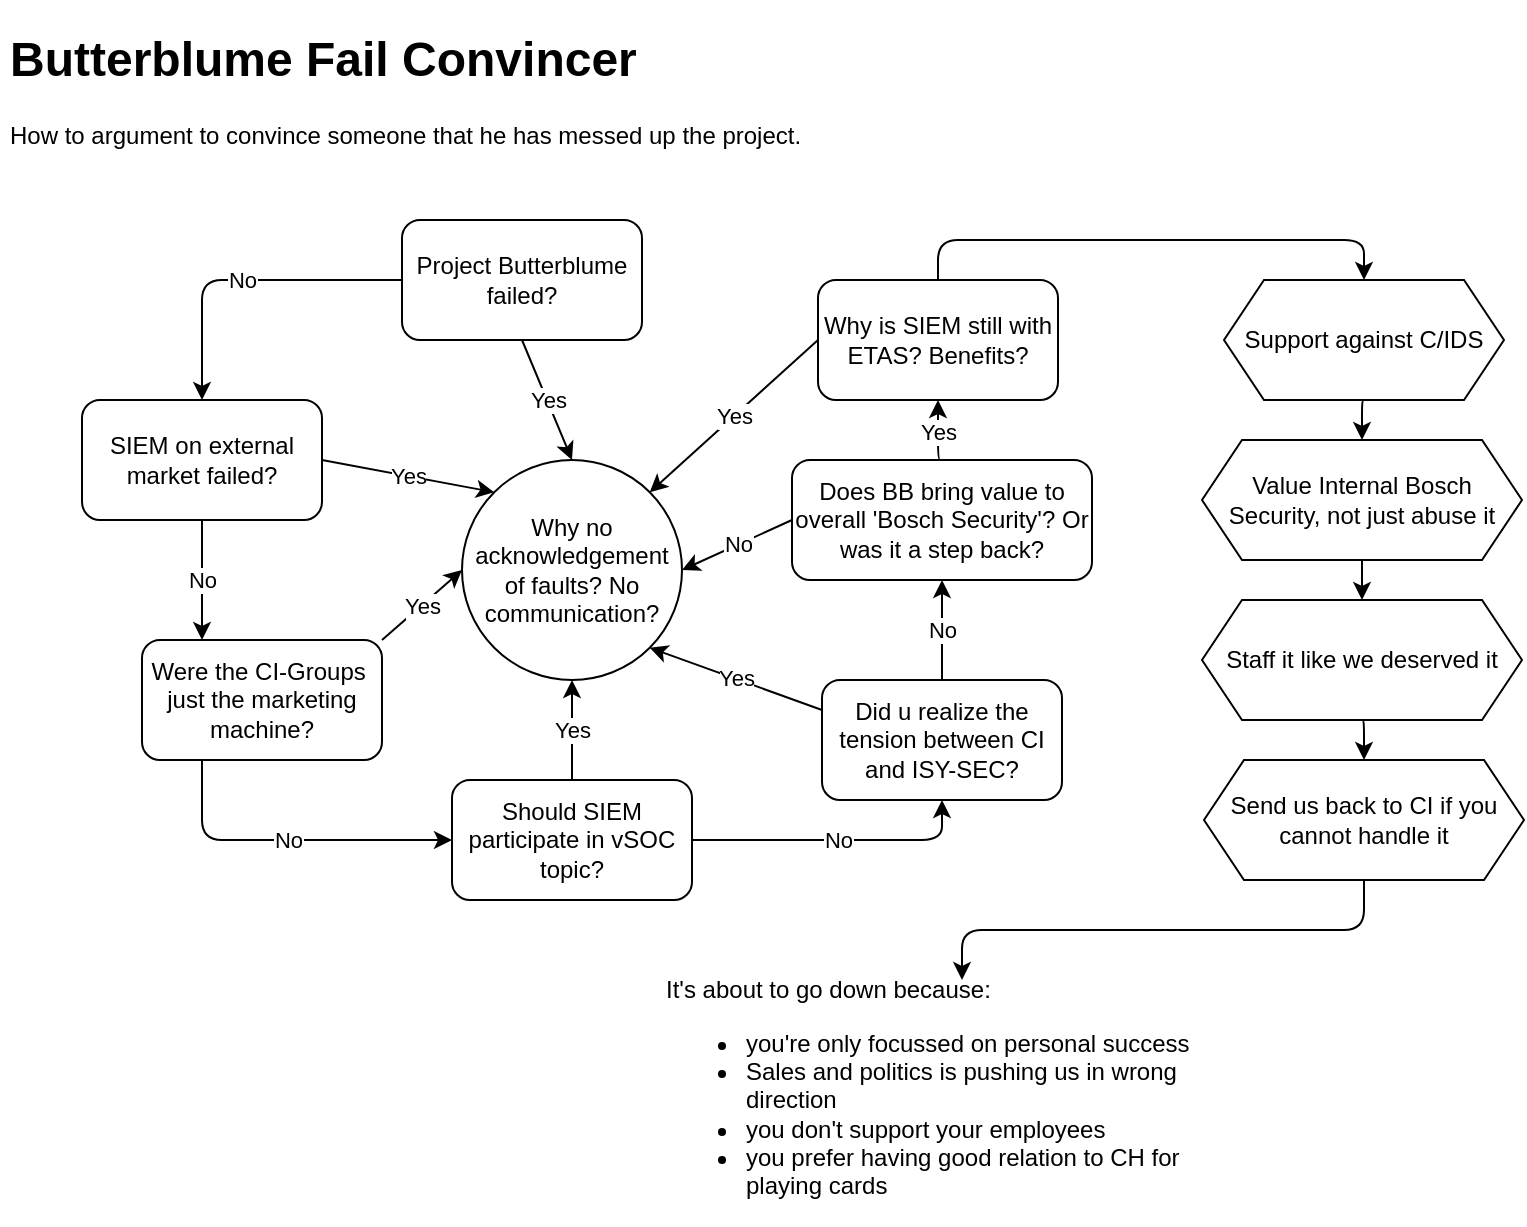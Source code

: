 <mxfile version="13.5.9" type="github"><diagram id="XMbbLfNYFDRXuA-zbz-r" name="Page-1"><mxGraphModel dx="1894" dy="769" grid="1" gridSize="10" guides="1" tooltips="1" connect="1" arrows="1" fold="1" page="1" pageScale="1" pageWidth="827" pageHeight="1169" math="0" shadow="0"><root><mxCell id="0"/><mxCell id="1" parent="0"/><mxCell id="ZZ8Sq0GbdoKP23Bn9hQ8-3" value="&lt;h1&gt;Butterblume Fail Convincer&lt;/h1&gt;&lt;p&gt;How to argument to convince someone that he has messed up the project.&lt;br&gt;&lt;/p&gt;" style="text;html=1;strokeColor=none;fillColor=none;spacing=5;spacingTop=-20;whiteSpace=wrap;overflow=hidden;rounded=0;" parent="1" vertex="1"><mxGeometry x="9" y="10" width="551" height="80" as="geometry"/></mxCell><mxCell id="vQv6NK-90WROetTzSbnZ-25" value="No" style="edgeStyle=orthogonalEdgeStyle;curved=0;rounded=1;sketch=0;orthogonalLoop=1;jettySize=auto;html=1;exitX=0;exitY=0.5;exitDx=0;exitDy=0;entryX=0.5;entryY=0;entryDx=0;entryDy=0;" edge="1" parent="1" source="vQv6NK-90WROetTzSbnZ-15" target="vQv6NK-90WROetTzSbnZ-16"><mxGeometry relative="1" as="geometry"/></mxCell><mxCell id="vQv6NK-90WROetTzSbnZ-15" value="Project Butterblume failed?" style="rounded=1;whiteSpace=wrap;html=1;sketch=0;" vertex="1" parent="1"><mxGeometry x="210" y="110" width="120" height="60" as="geometry"/></mxCell><mxCell id="vQv6NK-90WROetTzSbnZ-26" value="No" style="edgeStyle=orthogonalEdgeStyle;curved=0;rounded=1;sketch=0;orthogonalLoop=1;jettySize=auto;html=1;exitX=0.5;exitY=1;exitDx=0;exitDy=0;entryX=0.25;entryY=0;entryDx=0;entryDy=0;" edge="1" parent="1" source="vQv6NK-90WROetTzSbnZ-16" target="vQv6NK-90WROetTzSbnZ-20"><mxGeometry relative="1" as="geometry"/></mxCell><mxCell id="vQv6NK-90WROetTzSbnZ-16" value="SIEM on external market failed?" style="rounded=1;whiteSpace=wrap;html=1;sketch=0;" vertex="1" parent="1"><mxGeometry x="50" y="200" width="120" height="60" as="geometry"/></mxCell><mxCell id="vQv6NK-90WROetTzSbnZ-29" value="No" style="edgeStyle=orthogonalEdgeStyle;curved=0;rounded=1;sketch=0;orthogonalLoop=1;jettySize=auto;html=1;exitX=0.5;exitY=0;exitDx=0;exitDy=0;" edge="1" parent="1" source="vQv6NK-90WROetTzSbnZ-17" target="vQv6NK-90WROetTzSbnZ-22"><mxGeometry relative="1" as="geometry"/></mxCell><mxCell id="vQv6NK-90WROetTzSbnZ-17" value="Did u realize the tension between CI and ISY-SEC?" style="rounded=1;whiteSpace=wrap;html=1;sketch=0;" vertex="1" parent="1"><mxGeometry x="420" y="340" width="120" height="60" as="geometry"/></mxCell><mxCell id="vQv6NK-90WROetTzSbnZ-18" value="Why no acknowledgement of faults? No communication?" style="ellipse;whiteSpace=wrap;html=1;aspect=fixed;rounded=0;sketch=0;" vertex="1" parent="1"><mxGeometry x="240" y="230" width="110" height="110" as="geometry"/></mxCell><mxCell id="vQv6NK-90WROetTzSbnZ-28" value="No" style="edgeStyle=orthogonalEdgeStyle;curved=0;rounded=1;sketch=0;orthogonalLoop=1;jettySize=auto;html=1;exitX=1;exitY=0.5;exitDx=0;exitDy=0;entryX=0.5;entryY=1;entryDx=0;entryDy=0;" edge="1" parent="1" source="vQv6NK-90WROetTzSbnZ-19" target="vQv6NK-90WROetTzSbnZ-17"><mxGeometry relative="1" as="geometry"/></mxCell><mxCell id="vQv6NK-90WROetTzSbnZ-19" value="Should SIEM participate in vSOC topic?" style="rounded=1;whiteSpace=wrap;html=1;sketch=0;" vertex="1" parent="1"><mxGeometry x="235" y="390" width="120" height="60" as="geometry"/></mxCell><mxCell id="vQv6NK-90WROetTzSbnZ-27" value="No" style="edgeStyle=orthogonalEdgeStyle;curved=0;rounded=1;sketch=0;orthogonalLoop=1;jettySize=auto;html=1;exitX=0.25;exitY=1;exitDx=0;exitDy=0;entryX=0;entryY=0.5;entryDx=0;entryDy=0;" edge="1" parent="1" source="vQv6NK-90WROetTzSbnZ-20" target="vQv6NK-90WROetTzSbnZ-19"><mxGeometry relative="1" as="geometry"/></mxCell><mxCell id="vQv6NK-90WROetTzSbnZ-20" value="Were the CI-Groups&amp;nbsp; just the marketing machine?" style="rounded=1;whiteSpace=wrap;html=1;sketch=0;" vertex="1" parent="1"><mxGeometry x="80" y="320" width="120" height="60" as="geometry"/></mxCell><mxCell id="vQv6NK-90WROetTzSbnZ-21" value="&lt;div&gt;It's about to go down because:&lt;/div&gt;&lt;div&gt;&lt;ul&gt;&lt;li&gt;you're only focussed on personal success&lt;/li&gt;&lt;li&gt;Sales and politics is pushing us in wrong direction&lt;br&gt;&lt;/li&gt;&lt;li&gt;you don't support your employees&lt;/li&gt;&lt;li&gt;you prefer having good relation to CH for playing cards&lt;br&gt;&lt;/li&gt;&lt;/ul&gt;&lt;/div&gt;" style="text;html=1;strokeColor=none;fillColor=none;align=left;verticalAlign=middle;whiteSpace=wrap;rounded=0;sketch=0;" vertex="1" parent="1"><mxGeometry x="340" y="490" width="300" height="120" as="geometry"/></mxCell><mxCell id="vQv6NK-90WROetTzSbnZ-30" value="Yes" style="edgeStyle=orthogonalEdgeStyle;curved=0;rounded=1;sketch=0;orthogonalLoop=1;jettySize=auto;html=1;exitX=0.5;exitY=0;exitDx=0;exitDy=0;entryX=0.5;entryY=1;entryDx=0;entryDy=0;" edge="1" parent="1" source="vQv6NK-90WROetTzSbnZ-22" target="vQv6NK-90WROetTzSbnZ-23"><mxGeometry relative="1" as="geometry"/></mxCell><mxCell id="vQv6NK-90WROetTzSbnZ-22" value="Does BB bring value to overall 'Bosch Security'? Or was it a step back?" style="rounded=1;whiteSpace=wrap;html=1;sketch=0;" vertex="1" parent="1"><mxGeometry x="405" y="230" width="150" height="60" as="geometry"/></mxCell><mxCell id="vQv6NK-90WROetTzSbnZ-44" style="edgeStyle=orthogonalEdgeStyle;curved=0;rounded=1;sketch=0;orthogonalLoop=1;jettySize=auto;html=1;exitX=0.5;exitY=0;exitDx=0;exitDy=0;entryX=0.5;entryY=0;entryDx=0;entryDy=0;" edge="1" parent="1" source="vQv6NK-90WROetTzSbnZ-23" target="vQv6NK-90WROetTzSbnZ-39"><mxGeometry relative="1" as="geometry"/></mxCell><mxCell id="vQv6NK-90WROetTzSbnZ-23" value="Why is SIEM still with ETAS? Benefits?" style="rounded=1;whiteSpace=wrap;html=1;sketch=0;" vertex="1" parent="1"><mxGeometry x="418" y="140" width="120" height="60" as="geometry"/></mxCell><mxCell id="vQv6NK-90WROetTzSbnZ-32" value="Yes" style="endArrow=classic;html=1;exitX=1;exitY=0.5;exitDx=0;exitDy=0;entryX=0;entryY=0;entryDx=0;entryDy=0;" edge="1" parent="1" source="vQv6NK-90WROetTzSbnZ-16" target="vQv6NK-90WROetTzSbnZ-18"><mxGeometry width="50" height="50" relative="1" as="geometry"><mxPoint x="120" y="520" as="sourcePoint"/><mxPoint x="200" y="500" as="targetPoint"/></mxGeometry></mxCell><mxCell id="vQv6NK-90WROetTzSbnZ-33" value="Yes" style="endArrow=classic;html=1;exitX=0.5;exitY=1;exitDx=0;exitDy=0;entryX=0.5;entryY=0;entryDx=0;entryDy=0;" edge="1" parent="1" source="vQv6NK-90WROetTzSbnZ-15" target="vQv6NK-90WROetTzSbnZ-18"><mxGeometry width="50" height="50" relative="1" as="geometry"><mxPoint x="170" y="230" as="sourcePoint"/><mxPoint x="256.109" y="246.109" as="targetPoint"/></mxGeometry></mxCell><mxCell id="vQv6NK-90WROetTzSbnZ-34" value="Yes" style="endArrow=classic;html=1;exitX=0;exitY=0.5;exitDx=0;exitDy=0;entryX=1;entryY=0;entryDx=0;entryDy=0;" edge="1" parent="1" source="vQv6NK-90WROetTzSbnZ-23" target="vQv6NK-90WROetTzSbnZ-18"><mxGeometry width="50" height="50" relative="1" as="geometry"><mxPoint x="310" y="190" as="sourcePoint"/><mxPoint x="335" y="250" as="targetPoint"/></mxGeometry></mxCell><mxCell id="vQv6NK-90WROetTzSbnZ-35" value="No" style="endArrow=classic;html=1;exitX=0;exitY=0.5;exitDx=0;exitDy=0;entryX=1;entryY=0.5;entryDx=0;entryDy=0;" edge="1" parent="1" source="vQv6NK-90WROetTzSbnZ-22" target="vQv6NK-90WROetTzSbnZ-18"><mxGeometry width="50" height="50" relative="1" as="geometry"><mxPoint x="390" y="200" as="sourcePoint"/><mxPoint x="333.891" y="246.109" as="targetPoint"/></mxGeometry></mxCell><mxCell id="vQv6NK-90WROetTzSbnZ-36" value="Yes" style="endArrow=classic;html=1;exitX=0;exitY=0.25;exitDx=0;exitDy=0;entryX=1;entryY=1;entryDx=0;entryDy=0;" edge="1" parent="1" source="vQv6NK-90WROetTzSbnZ-17" target="vQv6NK-90WROetTzSbnZ-18"><mxGeometry width="50" height="50" relative="1" as="geometry"><mxPoint x="420" y="260" as="sourcePoint"/><mxPoint x="350" y="285" as="targetPoint"/></mxGeometry></mxCell><mxCell id="vQv6NK-90WROetTzSbnZ-37" value="Yes" style="endArrow=classic;html=1;exitX=0.5;exitY=0;exitDx=0;exitDy=0;entryX=0.5;entryY=1;entryDx=0;entryDy=0;" edge="1" parent="1" source="vQv6NK-90WROetTzSbnZ-19" target="vQv6NK-90WROetTzSbnZ-18"><mxGeometry width="50" height="50" relative="1" as="geometry"><mxPoint x="420" y="355" as="sourcePoint"/><mxPoint x="333.891" y="323.891" as="targetPoint"/></mxGeometry></mxCell><mxCell id="vQv6NK-90WROetTzSbnZ-38" value="Yes" style="endArrow=classic;html=1;exitX=1;exitY=0;exitDx=0;exitDy=0;entryX=0;entryY=0.5;entryDx=0;entryDy=0;" edge="1" parent="1" source="vQv6NK-90WROetTzSbnZ-20" target="vQv6NK-90WROetTzSbnZ-18"><mxGeometry width="50" height="50" relative="1" as="geometry"><mxPoint x="295" y="390" as="sourcePoint"/><mxPoint x="295" y="340" as="targetPoint"/></mxGeometry></mxCell><mxCell id="vQv6NK-90WROetTzSbnZ-45" style="edgeStyle=orthogonalEdgeStyle;curved=0;rounded=1;sketch=0;orthogonalLoop=1;jettySize=auto;html=1;exitX=0.5;exitY=1;exitDx=0;exitDy=0;entryX=0.5;entryY=0;entryDx=0;entryDy=0;" edge="1" parent="1" source="vQv6NK-90WROetTzSbnZ-39" target="vQv6NK-90WROetTzSbnZ-41"><mxGeometry relative="1" as="geometry"/></mxCell><mxCell id="vQv6NK-90WROetTzSbnZ-39" value="Support against C/IDS" style="shape=hexagon;perimeter=hexagonPerimeter2;whiteSpace=wrap;html=1;fixedSize=1;rounded=0;sketch=0;align=center;" vertex="1" parent="1"><mxGeometry x="621" y="140" width="140" height="60" as="geometry"/></mxCell><mxCell id="vQv6NK-90WROetTzSbnZ-40" style="edgeStyle=orthogonalEdgeStyle;curved=0;rounded=1;sketch=0;orthogonalLoop=1;jettySize=auto;html=1;exitX=0.5;exitY=1;exitDx=0;exitDy=0;" edge="1" parent="1" source="vQv6NK-90WROetTzSbnZ-39" target="vQv6NK-90WROetTzSbnZ-39"><mxGeometry relative="1" as="geometry"/></mxCell><mxCell id="vQv6NK-90WROetTzSbnZ-46" style="edgeStyle=orthogonalEdgeStyle;curved=0;rounded=1;sketch=0;orthogonalLoop=1;jettySize=auto;html=1;exitX=0.5;exitY=1;exitDx=0;exitDy=0;entryX=0.5;entryY=0;entryDx=0;entryDy=0;" edge="1" parent="1" source="vQv6NK-90WROetTzSbnZ-41" target="vQv6NK-90WROetTzSbnZ-42"><mxGeometry relative="1" as="geometry"/></mxCell><mxCell id="vQv6NK-90WROetTzSbnZ-41" value="Value Internal Bosch Security, not just abuse it" style="shape=hexagon;perimeter=hexagonPerimeter2;whiteSpace=wrap;html=1;fixedSize=1;rounded=0;sketch=0;align=center;" vertex="1" parent="1"><mxGeometry x="610" y="220" width="160" height="60" as="geometry"/></mxCell><mxCell id="vQv6NK-90WROetTzSbnZ-47" style="edgeStyle=orthogonalEdgeStyle;curved=0;rounded=1;sketch=0;orthogonalLoop=1;jettySize=auto;html=1;exitX=0.5;exitY=1;exitDx=0;exitDy=0;entryX=0.5;entryY=0;entryDx=0;entryDy=0;" edge="1" parent="1" source="vQv6NK-90WROetTzSbnZ-42" target="vQv6NK-90WROetTzSbnZ-43"><mxGeometry relative="1" as="geometry"/></mxCell><mxCell id="vQv6NK-90WROetTzSbnZ-42" value="Staff it like we deserved it" style="shape=hexagon;perimeter=hexagonPerimeter2;whiteSpace=wrap;html=1;fixedSize=1;rounded=0;sketch=0;align=center;" vertex="1" parent="1"><mxGeometry x="610" y="300" width="160" height="60" as="geometry"/></mxCell><mxCell id="vQv6NK-90WROetTzSbnZ-48" style="edgeStyle=orthogonalEdgeStyle;curved=0;rounded=1;sketch=0;orthogonalLoop=1;jettySize=auto;html=1;exitX=0.5;exitY=1;exitDx=0;exitDy=0;" edge="1" parent="1" source="vQv6NK-90WROetTzSbnZ-43" target="vQv6NK-90WROetTzSbnZ-21"><mxGeometry relative="1" as="geometry"><mxPoint x="685" y="441" as="sourcePoint"/><mxPoint x="644" y="466" as="targetPoint"/></mxGeometry></mxCell><mxCell id="vQv6NK-90WROetTzSbnZ-43" value="Send us back to CI if you cannot handle it" style="shape=hexagon;perimeter=hexagonPerimeter2;whiteSpace=wrap;html=1;fixedSize=1;rounded=0;sketch=0;align=center;" vertex="1" parent="1"><mxGeometry x="611" y="380" width="160" height="60" as="geometry"/></mxCell></root></mxGraphModel></diagram></mxfile>